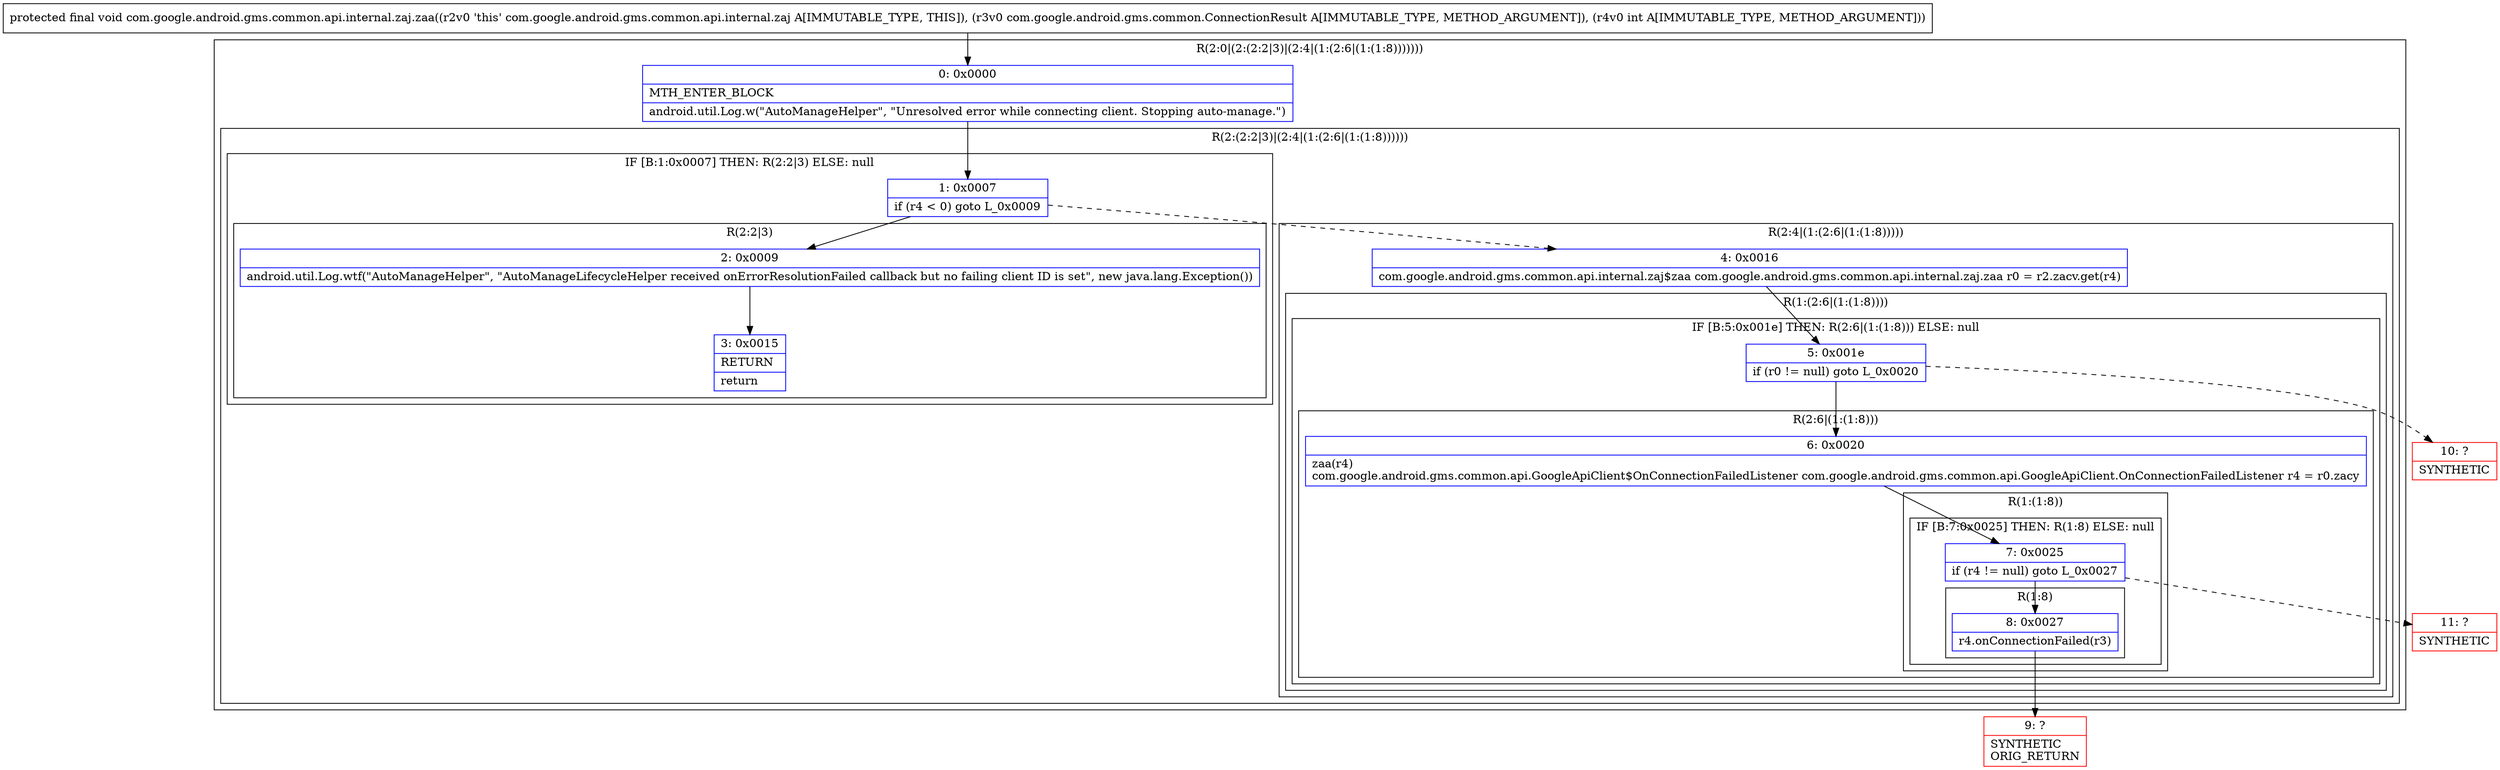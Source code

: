 digraph "CFG forcom.google.android.gms.common.api.internal.zaj.zaa(Lcom\/google\/android\/gms\/common\/ConnectionResult;I)V" {
subgraph cluster_Region_1589207420 {
label = "R(2:0|(2:(2:2|3)|(2:4|(1:(2:6|(1:(1:8)))))))";
node [shape=record,color=blue];
Node_0 [shape=record,label="{0\:\ 0x0000|MTH_ENTER_BLOCK\l|android.util.Log.w(\"AutoManageHelper\", \"Unresolved error while connecting client. Stopping auto\-manage.\")\l}"];
subgraph cluster_Region_2057218280 {
label = "R(2:(2:2|3)|(2:4|(1:(2:6|(1:(1:8))))))";
node [shape=record,color=blue];
subgraph cluster_IfRegion_1330809282 {
label = "IF [B:1:0x0007] THEN: R(2:2|3) ELSE: null";
node [shape=record,color=blue];
Node_1 [shape=record,label="{1\:\ 0x0007|if (r4 \< 0) goto L_0x0009\l}"];
subgraph cluster_Region_765634794 {
label = "R(2:2|3)";
node [shape=record,color=blue];
Node_2 [shape=record,label="{2\:\ 0x0009|android.util.Log.wtf(\"AutoManageHelper\", \"AutoManageLifecycleHelper received onErrorResolutionFailed callback but no failing client ID is set\", new java.lang.Exception())\l}"];
Node_3 [shape=record,label="{3\:\ 0x0015|RETURN\l|return\l}"];
}
}
subgraph cluster_Region_1550818247 {
label = "R(2:4|(1:(2:6|(1:(1:8)))))";
node [shape=record,color=blue];
Node_4 [shape=record,label="{4\:\ 0x0016|com.google.android.gms.common.api.internal.zaj$zaa com.google.android.gms.common.api.internal.zaj.zaa r0 = r2.zacv.get(r4)\l}"];
subgraph cluster_Region_939888291 {
label = "R(1:(2:6|(1:(1:8))))";
node [shape=record,color=blue];
subgraph cluster_IfRegion_129734394 {
label = "IF [B:5:0x001e] THEN: R(2:6|(1:(1:8))) ELSE: null";
node [shape=record,color=blue];
Node_5 [shape=record,label="{5\:\ 0x001e|if (r0 != null) goto L_0x0020\l}"];
subgraph cluster_Region_573361904 {
label = "R(2:6|(1:(1:8)))";
node [shape=record,color=blue];
Node_6 [shape=record,label="{6\:\ 0x0020|zaa(r4)\lcom.google.android.gms.common.api.GoogleApiClient$OnConnectionFailedListener com.google.android.gms.common.api.GoogleApiClient.OnConnectionFailedListener r4 = r0.zacy\l}"];
subgraph cluster_Region_936618147 {
label = "R(1:(1:8))";
node [shape=record,color=blue];
subgraph cluster_IfRegion_628668665 {
label = "IF [B:7:0x0025] THEN: R(1:8) ELSE: null";
node [shape=record,color=blue];
Node_7 [shape=record,label="{7\:\ 0x0025|if (r4 != null) goto L_0x0027\l}"];
subgraph cluster_Region_90811954 {
label = "R(1:8)";
node [shape=record,color=blue];
Node_8 [shape=record,label="{8\:\ 0x0027|r4.onConnectionFailed(r3)\l}"];
}
}
}
}
}
}
}
}
}
Node_9 [shape=record,color=red,label="{9\:\ ?|SYNTHETIC\lORIG_RETURN\l}"];
Node_10 [shape=record,color=red,label="{10\:\ ?|SYNTHETIC\l}"];
Node_11 [shape=record,color=red,label="{11\:\ ?|SYNTHETIC\l}"];
MethodNode[shape=record,label="{protected final void com.google.android.gms.common.api.internal.zaj.zaa((r2v0 'this' com.google.android.gms.common.api.internal.zaj A[IMMUTABLE_TYPE, THIS]), (r3v0 com.google.android.gms.common.ConnectionResult A[IMMUTABLE_TYPE, METHOD_ARGUMENT]), (r4v0 int A[IMMUTABLE_TYPE, METHOD_ARGUMENT])) }"];
MethodNode -> Node_0;
Node_0 -> Node_1;
Node_1 -> Node_2;
Node_1 -> Node_4[style=dashed];
Node_2 -> Node_3;
Node_4 -> Node_5;
Node_5 -> Node_6;
Node_5 -> Node_10[style=dashed];
Node_6 -> Node_7;
Node_7 -> Node_8;
Node_7 -> Node_11[style=dashed];
Node_8 -> Node_9;
}

